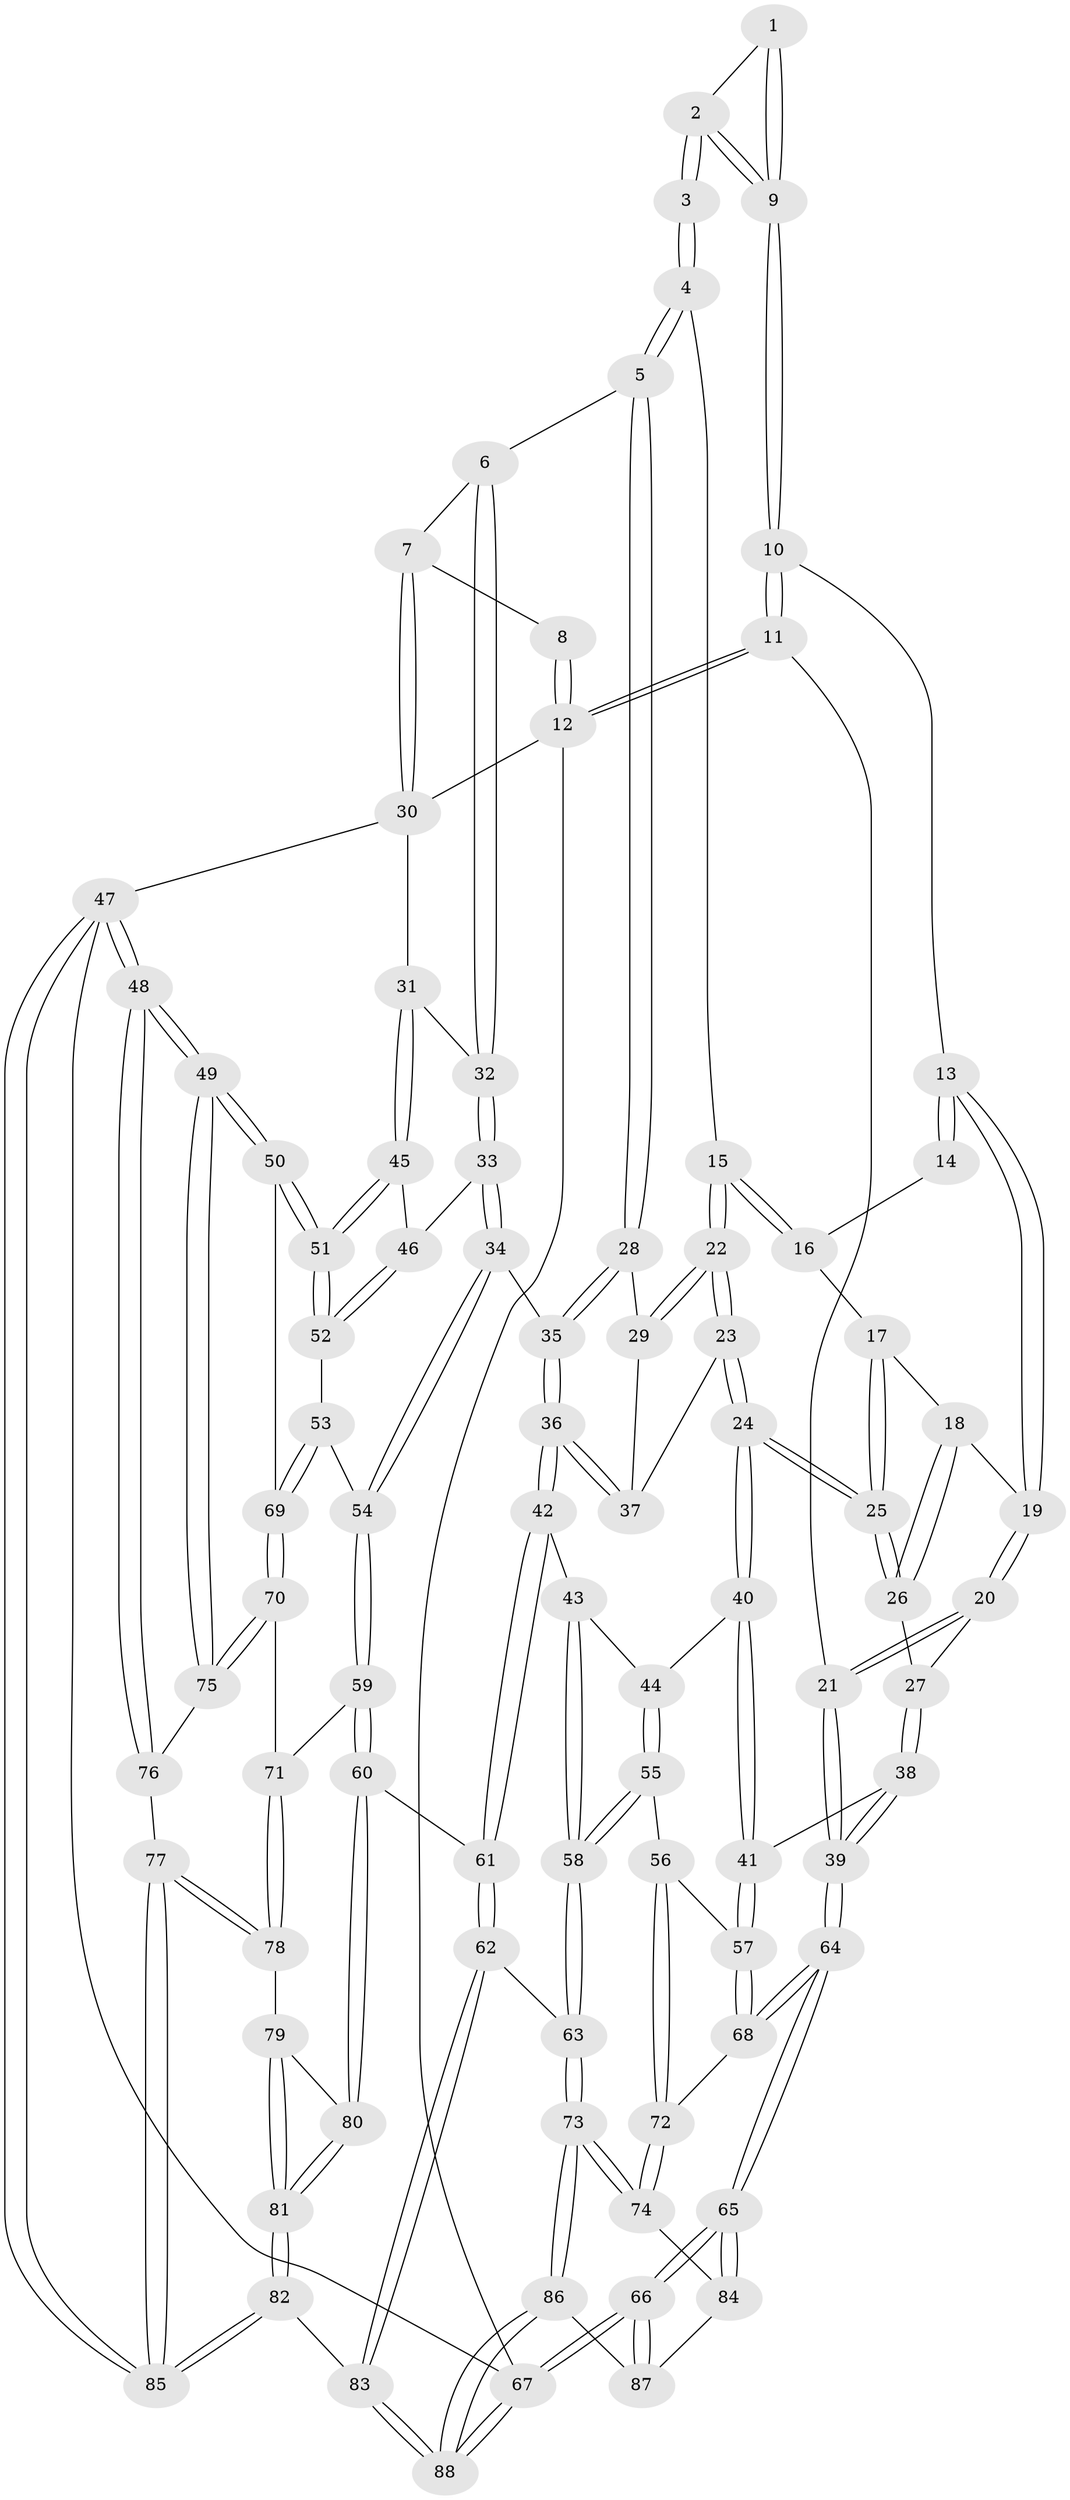 // Generated by graph-tools (version 1.1) at 2025/12/02/27/25 16:12:00]
// undirected, 88 vertices, 217 edges
graph export_dot {
graph [start="1"]
  node [color=gray90,style=filled];
  1 [pos="+0.19434984966313762+0"];
  2 [pos="+0.32037791976803764+0.08283923450180197"];
  3 [pos="+0.3661658706249302+0.09029888316424436"];
  4 [pos="+0.45511613749648067+0.07992546076045855"];
  5 [pos="+0.6755343845583529+0"];
  6 [pos="+0.6787648320681947+0"];
  7 [pos="+0.7063237543154753+0"];
  8 [pos="+0.028337418913670212+0"];
  9 [pos="+0.18620531483590166+0.155200273969828"];
  10 [pos="+0.18513804287998634+0.1573949755374019"];
  11 [pos="+0+0.019502347037864895"];
  12 [pos="+0+0"];
  13 [pos="+0.1965706706287638+0.19141405189244906"];
  14 [pos="+0.2973354481205777+0.16566604252433645"];
  15 [pos="+0.37475684407610377+0.23615623393502574"];
  16 [pos="+0.3088576068023863+0.22582939020930357"];
  17 [pos="+0.24512838911131163+0.24306579399727293"];
  18 [pos="+0.22809041486870824+0.23629558637876438"];
  19 [pos="+0.19767421213224948+0.2113032895656516"];
  20 [pos="+0.12568535120215518+0.2763763715169297"];
  21 [pos="+0+0.267882531698182"];
  22 [pos="+0.37990506112494765+0.29773298243236196"];
  23 [pos="+0.383118739594792+0.3415809950929407"];
  24 [pos="+0.3648179147987231+0.39072923438963914"];
  25 [pos="+0.32121332828225735+0.361344447106957"];
  26 [pos="+0.21367828390018434+0.34148983303648356"];
  27 [pos="+0.16760697013083187+0.35832432248109536"];
  28 [pos="+0.6573441902254218+0.023839623293079898"];
  29 [pos="+0.5422669237929808+0.19487606348935874"];
  30 [pos="+1+0"];
  31 [pos="+1+0.13591436722775094"];
  32 [pos="+0.8015652106779027+0.3599729294443844"];
  33 [pos="+0.7647095378759957+0.4507041499173813"];
  34 [pos="+0.7361506444984157+0.45896840344505074"];
  35 [pos="+0.6240477285349451+0.4388593947832796"];
  36 [pos="+0.6216197723411656+0.4403347087009332"];
  37 [pos="+0.4792810419299794+0.290013464366998"];
  38 [pos="+0.13426686556124737+0.47825082637386757"];
  39 [pos="+0+0.41198156352998566"];
  40 [pos="+0.36939421026965324+0.4159408443594793"];
  41 [pos="+0.16594723747801113+0.5049828228138126"];
  42 [pos="+0.6206745237553322+0.4410952938543323"];
  43 [pos="+0.5895911968068128+0.4495401549145149"];
  44 [pos="+0.40400393104085486+0.44824022955062276"];
  45 [pos="+1+0.19114263911409887"];
  46 [pos="+0.8301901616066494+0.4679392039142315"];
  47 [pos="+1+1"];
  48 [pos="+1+1"];
  49 [pos="+1+0.9537880439667858"];
  50 [pos="+1+0.5651815172015341"];
  51 [pos="+1+0.5134630627107964"];
  52 [pos="+0.8751859996427878+0.516095624881347"];
  53 [pos="+0.8750370682940847+0.6338795656775372"];
  54 [pos="+0.7627099040915523+0.6155306015418887"];
  55 [pos="+0.3856951576969716+0.6280597708212659"];
  56 [pos="+0.3148524235622558+0.6334104264352303"];
  57 [pos="+0.17138007505852976+0.5360873468067477"];
  58 [pos="+0.46253991138818673+0.7128857127459296"];
  59 [pos="+0.6734898521353889+0.7218488027835579"];
  60 [pos="+0.6440775908228143+0.7293844222233904"];
  61 [pos="+0.6379734511868979+0.7278470643939147"];
  62 [pos="+0.5024139961574964+0.7578073676464965"];
  63 [pos="+0.47984195215867753+0.747254473948766"];
  64 [pos="+0+0.6887715196883228"];
  65 [pos="+0+0.773254908700416"];
  66 [pos="+0+0.9784695177720313"];
  67 [pos="+0+1"];
  68 [pos="+0.13137491956386657+0.6404502429373177"];
  69 [pos="+0.9017543508088692+0.6677945927044071"];
  70 [pos="+0.8890350681586245+0.7217376418720608"];
  71 [pos="+0.7506103013505777+0.7433459647033851"];
  72 [pos="+0.18915467141045106+0.7773926058066563"];
  73 [pos="+0.2598804528621104+0.8784391405725827"];
  74 [pos="+0.18877360661969075+0.7852845690795826"];
  75 [pos="+0.902585440429897+0.7543103428603918"];
  76 [pos="+0.8598278543218886+0.8607178771719745"];
  77 [pos="+0.8560124161247344+0.8618816438070578"];
  78 [pos="+0.811707622099158+0.8532131304430896"];
  79 [pos="+0.8068899603060243+0.8552948095122911"];
  80 [pos="+0.6843876629819342+0.83445980372799"];
  81 [pos="+0.6952688365028468+0.9638316133264588"];
  82 [pos="+0.6443572854074247+1"];
  83 [pos="+0.5654681747775268+1"];
  84 [pos="+0.026160916529972652+0.8091683375040141"];
  85 [pos="+0.6928511298357749+1"];
  86 [pos="+0.25135722369837515+1"];
  87 [pos="+0.09979661546606565+0.9517244331202279"];
  88 [pos="+0.30068246932878256+1"];
  1 -- 2;
  1 -- 9;
  1 -- 9;
  2 -- 3;
  2 -- 3;
  2 -- 9;
  2 -- 9;
  3 -- 4;
  3 -- 4;
  4 -- 5;
  4 -- 5;
  4 -- 15;
  5 -- 6;
  5 -- 28;
  5 -- 28;
  6 -- 7;
  6 -- 32;
  6 -- 32;
  7 -- 8;
  7 -- 30;
  7 -- 30;
  8 -- 12;
  8 -- 12;
  9 -- 10;
  9 -- 10;
  10 -- 11;
  10 -- 11;
  10 -- 13;
  11 -- 12;
  11 -- 12;
  11 -- 21;
  12 -- 30;
  12 -- 67;
  13 -- 14;
  13 -- 14;
  13 -- 19;
  13 -- 19;
  14 -- 16;
  15 -- 16;
  15 -- 16;
  15 -- 22;
  15 -- 22;
  16 -- 17;
  17 -- 18;
  17 -- 25;
  17 -- 25;
  18 -- 19;
  18 -- 26;
  18 -- 26;
  19 -- 20;
  19 -- 20;
  20 -- 21;
  20 -- 21;
  20 -- 27;
  21 -- 39;
  21 -- 39;
  22 -- 23;
  22 -- 23;
  22 -- 29;
  22 -- 29;
  23 -- 24;
  23 -- 24;
  23 -- 37;
  24 -- 25;
  24 -- 25;
  24 -- 40;
  24 -- 40;
  25 -- 26;
  25 -- 26;
  26 -- 27;
  27 -- 38;
  27 -- 38;
  28 -- 29;
  28 -- 35;
  28 -- 35;
  29 -- 37;
  30 -- 31;
  30 -- 47;
  31 -- 32;
  31 -- 45;
  31 -- 45;
  32 -- 33;
  32 -- 33;
  33 -- 34;
  33 -- 34;
  33 -- 46;
  34 -- 35;
  34 -- 54;
  34 -- 54;
  35 -- 36;
  35 -- 36;
  36 -- 37;
  36 -- 37;
  36 -- 42;
  36 -- 42;
  38 -- 39;
  38 -- 39;
  38 -- 41;
  39 -- 64;
  39 -- 64;
  40 -- 41;
  40 -- 41;
  40 -- 44;
  41 -- 57;
  41 -- 57;
  42 -- 43;
  42 -- 61;
  42 -- 61;
  43 -- 44;
  43 -- 58;
  43 -- 58;
  44 -- 55;
  44 -- 55;
  45 -- 46;
  45 -- 51;
  45 -- 51;
  46 -- 52;
  46 -- 52;
  47 -- 48;
  47 -- 48;
  47 -- 85;
  47 -- 85;
  47 -- 67;
  48 -- 49;
  48 -- 49;
  48 -- 76;
  48 -- 76;
  49 -- 50;
  49 -- 50;
  49 -- 75;
  49 -- 75;
  50 -- 51;
  50 -- 51;
  50 -- 69;
  51 -- 52;
  51 -- 52;
  52 -- 53;
  53 -- 54;
  53 -- 69;
  53 -- 69;
  54 -- 59;
  54 -- 59;
  55 -- 56;
  55 -- 58;
  55 -- 58;
  56 -- 57;
  56 -- 72;
  56 -- 72;
  57 -- 68;
  57 -- 68;
  58 -- 63;
  58 -- 63;
  59 -- 60;
  59 -- 60;
  59 -- 71;
  60 -- 61;
  60 -- 80;
  60 -- 80;
  61 -- 62;
  61 -- 62;
  62 -- 63;
  62 -- 83;
  62 -- 83;
  63 -- 73;
  63 -- 73;
  64 -- 65;
  64 -- 65;
  64 -- 68;
  64 -- 68;
  65 -- 66;
  65 -- 66;
  65 -- 84;
  65 -- 84;
  66 -- 67;
  66 -- 67;
  66 -- 87;
  66 -- 87;
  67 -- 88;
  67 -- 88;
  68 -- 72;
  69 -- 70;
  69 -- 70;
  70 -- 71;
  70 -- 75;
  70 -- 75;
  71 -- 78;
  71 -- 78;
  72 -- 74;
  72 -- 74;
  73 -- 74;
  73 -- 74;
  73 -- 86;
  73 -- 86;
  74 -- 84;
  75 -- 76;
  76 -- 77;
  77 -- 78;
  77 -- 78;
  77 -- 85;
  77 -- 85;
  78 -- 79;
  79 -- 80;
  79 -- 81;
  79 -- 81;
  80 -- 81;
  80 -- 81;
  81 -- 82;
  81 -- 82;
  82 -- 83;
  82 -- 85;
  82 -- 85;
  83 -- 88;
  83 -- 88;
  84 -- 87;
  86 -- 87;
  86 -- 88;
  86 -- 88;
}
